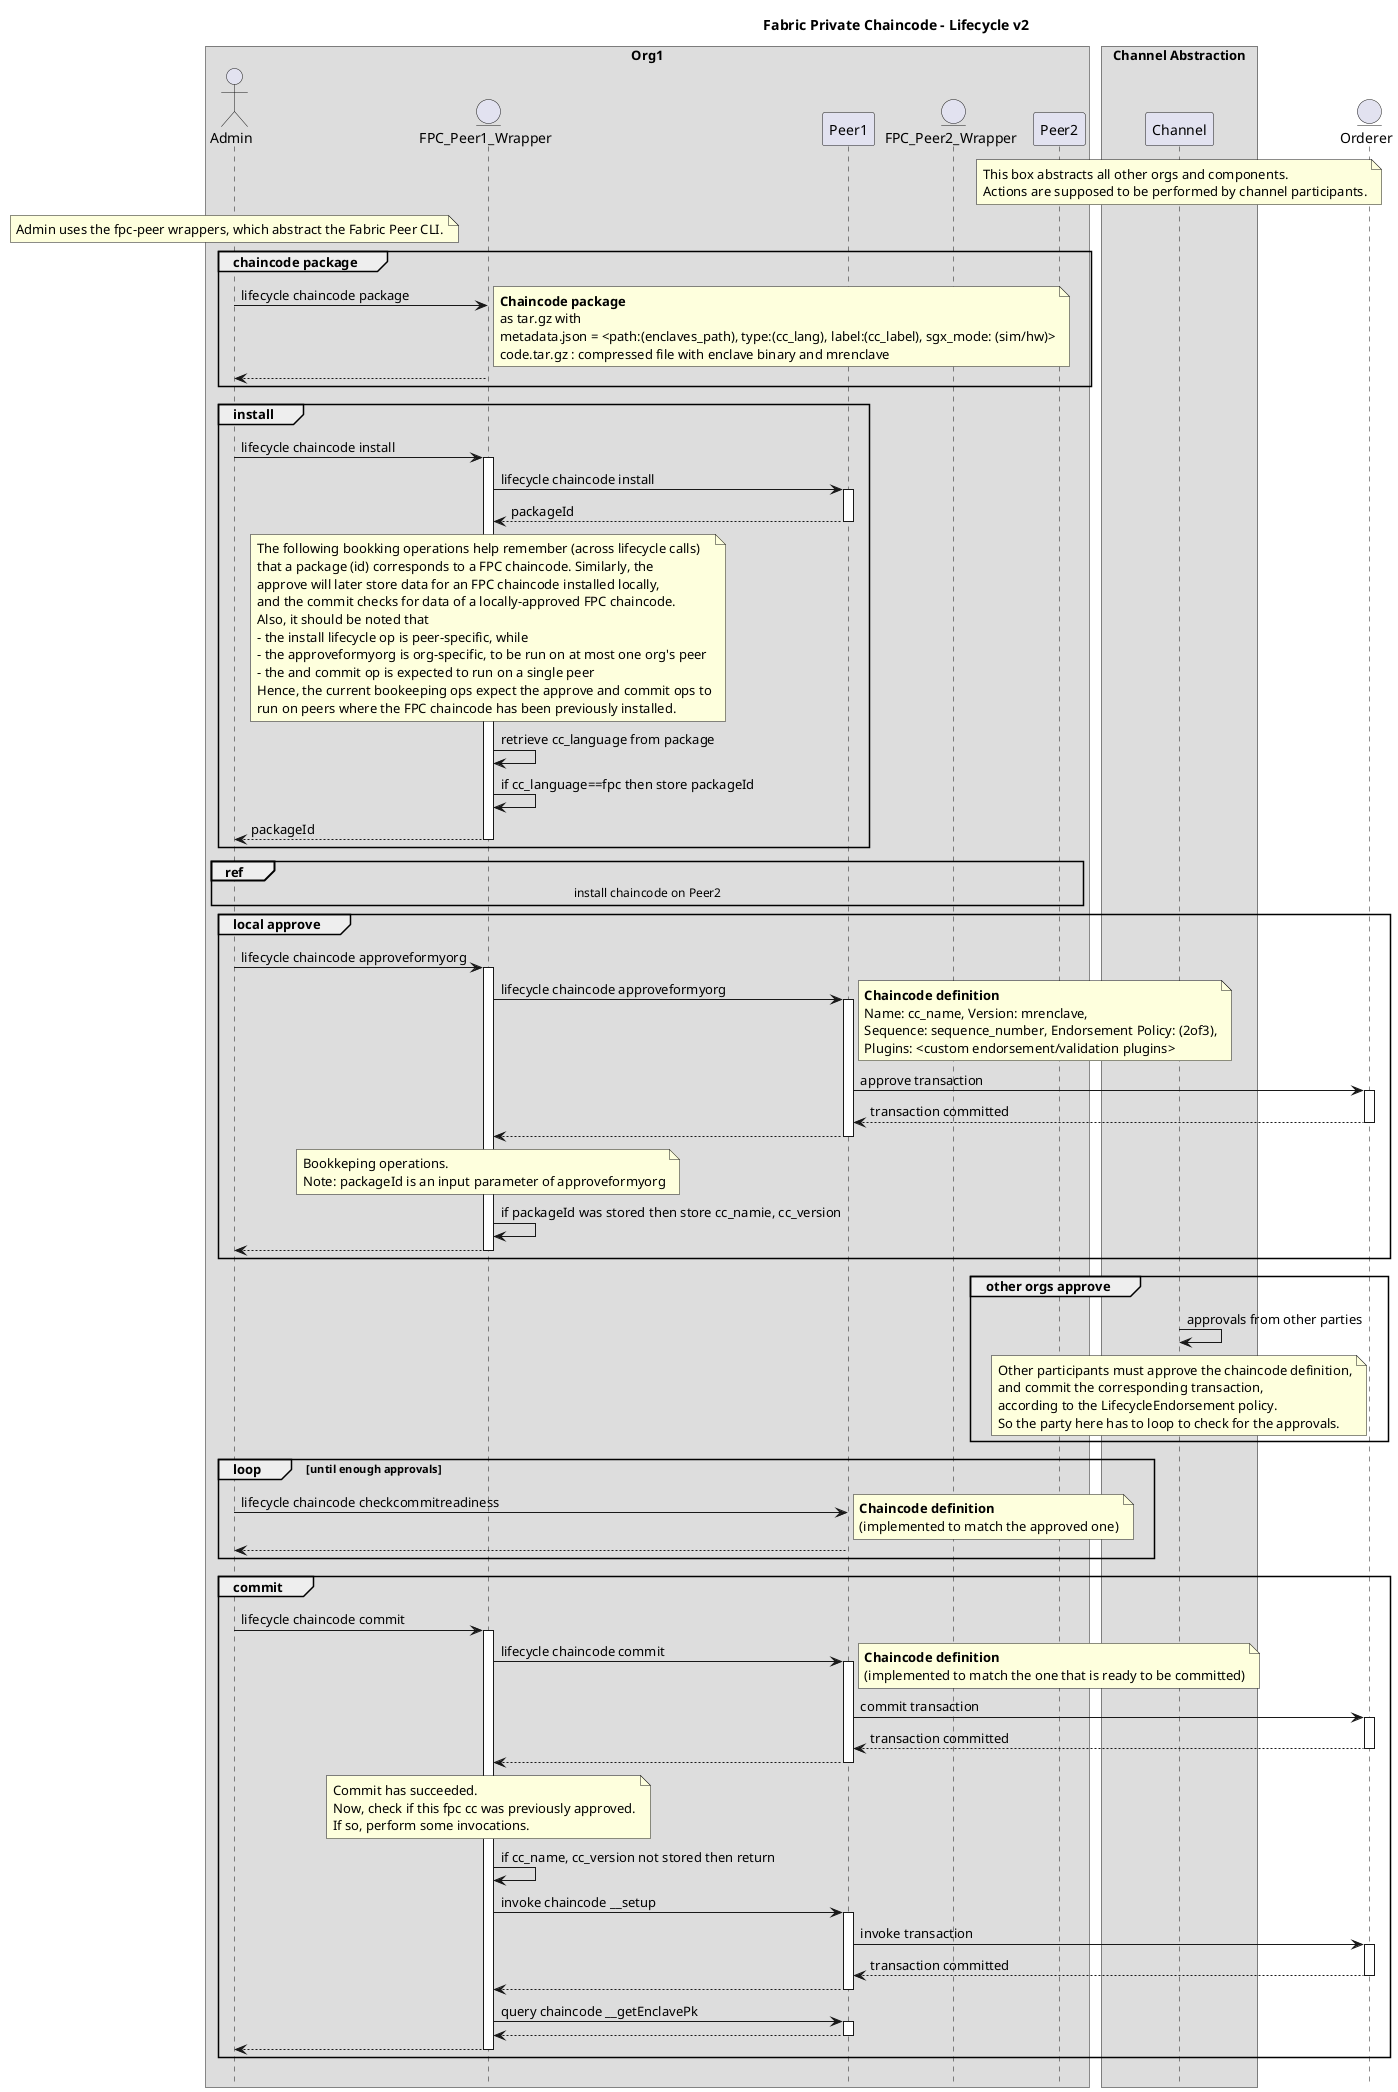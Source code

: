 /'
    Copyright 2020 Intel Corporation
    Copyright IBM Corp. All Rights Reserved.

    SPDX-License-Identifier: Apache-2.0
'/

@startuml

!pragma teoz true

hide footbox
title Foot Box removed

title Fabric Private Chaincode - Lifecycle v2

box "Org1"
actor	Admin order 10
entity "FPC_Peer1_Wrapper" as FPC_Peer1_Wrapper order 15
participant Peer1 order 20
entity "FPC_Peer2_Wrapper" as FPC_Peer2_Wrapper order 30
participant Peer2 order 40
end box

box "Channel Abstraction"
participant Channel order 70
note over Channel
    This box abstracts all other orgs and components.
    Actions are supposed to be performed by channel participants.
end note
end box

entity Orderer order 80

note over Admin
    Admin uses the fpc-peer wrappers, which abstract the Fabric Peer CLI.
end note

group chaincode package
Admin -> FPC_Peer1_Wrapper : lifecycle chaincode package
note right
    **Chaincode package**
    as tar.gz with
    metadata.json = <path:(enclaves_path), type:(cc_lang), label:(cc_label), sgx_mode: (sim/hw)>
    code.tar.gz : compressed file with enclave binary and mrenclave
end note
return
end /' group chaincode package '/

group install
Admin -> FPC_Peer1_Wrapper ++: lifecycle chaincode install
FPC_Peer1_Wrapper -> Peer1 ++: lifecycle chaincode install
return packageId
note over FPC_Peer1_Wrapper
    The following bookking operations help remember (across lifecycle calls)
    that a package (id) corresponds to a FPC chaincode. Similarly, the
    approve will later store data for an FPC chaincode installed locally,
    and the commit checks for data of a locally-approved FPC chaincode.
    Also, it should be noted that
    - the install lifecycle op is peer-specific, while
    - the approveformyorg is org-specific, to be run on at most one org's peer
    - the and commit op is expected to run on a single peer
    Hence, the current bookeeping ops expect the approve and commit ops to
    run on peers where the FPC chaincode has been previously installed.
end note
FPC_Peer1_Wrapper -> FPC_Peer1_Wrapper : retrieve cc_language from package
FPC_Peer1_Wrapper -> FPC_Peer1_Wrapper : if cc_language==fpc then store packageId
return packageId /' Admin -> FPC_Peer1_Wrapper '/
end /' group install '/

ref over Admin, FPC_Peer2_Wrapper, Peer2
    install chaincode on Peer2
end /' ref '/

group local approve
Admin -> FPC_Peer1_Wrapper ++: lifecycle chaincode approveformyorg
FPC_Peer1_Wrapper -> Peer1 ++: lifecycle chaincode approveformyorg
note right
    **Chaincode definition**
    Name: cc_name, Version: mrenclave,
    Sequence: sequence_number, Endorsement Policy: (2of3),
    Plugins: <custom endorsement/validation plugins>
end note
Peer1 -> Orderer ++: approve transaction
return transaction committed /' Peer1 -> Orderer '/
return /' FPC_Peer1_Wrapper -> Peer1 '/
note over FPC_Peer1_Wrapper
    Bookkeping operations.
    Note: packageId is an input parameter of approveformyorg
end note
FPC_Peer1_Wrapper -> FPC_Peer1_Wrapper : if packageId was stored then store cc_namie, cc_version
return /' Admin -> FPC_Peer1_Wrapper '/
end /' group approve '/

group other orgs approve
Channel -> Channel : approvals from other parties
note over Channel
    Other participants must approve the chaincode definition,
    and commit the corresponding transaction,
    according to the LifecycleEndorsement policy.
    So the party here has to loop to check for the approvals.
end note
end group 'other orgs approve'


loop until enough approvals
	Admin -> Peer1 : lifecycle chaincode checkcommitreadiness
note right
    **Chaincode definition**
    (implemented to match the approved one)
end note
    return
end

group commit
Admin -> FPC_Peer1_Wrapper ++:lifecycle chaincode commit
FPC_Peer1_Wrapper -> Peer1 ++: lifecycle chaincode commit
note right
    **Chaincode definition**
    (implemented to match the one that is ready to be committed)
end note
Peer1 -> Orderer ++: commit transaction
return transaction committed /' Peer1 -> Orderer '/
return /' FPC_Peer1_Wrapper -> Peer1 '/
note over FPC_Peer1_Wrapper
    Commit has succeeded.
    Now, check if this fpc cc was previously approved.
    If so, perform some invocations.
end note
FPC_Peer1_Wrapper -> FPC_Peer1_Wrapper : if cc_name, cc_version not stored then return
FPC_Peer1_Wrapper -> Peer1 ++: invoke chaincode __setup
Peer1 -> Orderer ++: invoke transaction
return transaction committed
return /' FPC_Peer1_Wrapper -> Peer1 '/
FPC_Peer1_Wrapper -> Peer1 ++: query chaincode __getEnclavePk
return /' FPC_Peer1_Wrapper -> Peer1 '/
return /' Admin -> FPC_Peer1_Wrapper '/
end /' group commit '/

@enduml
